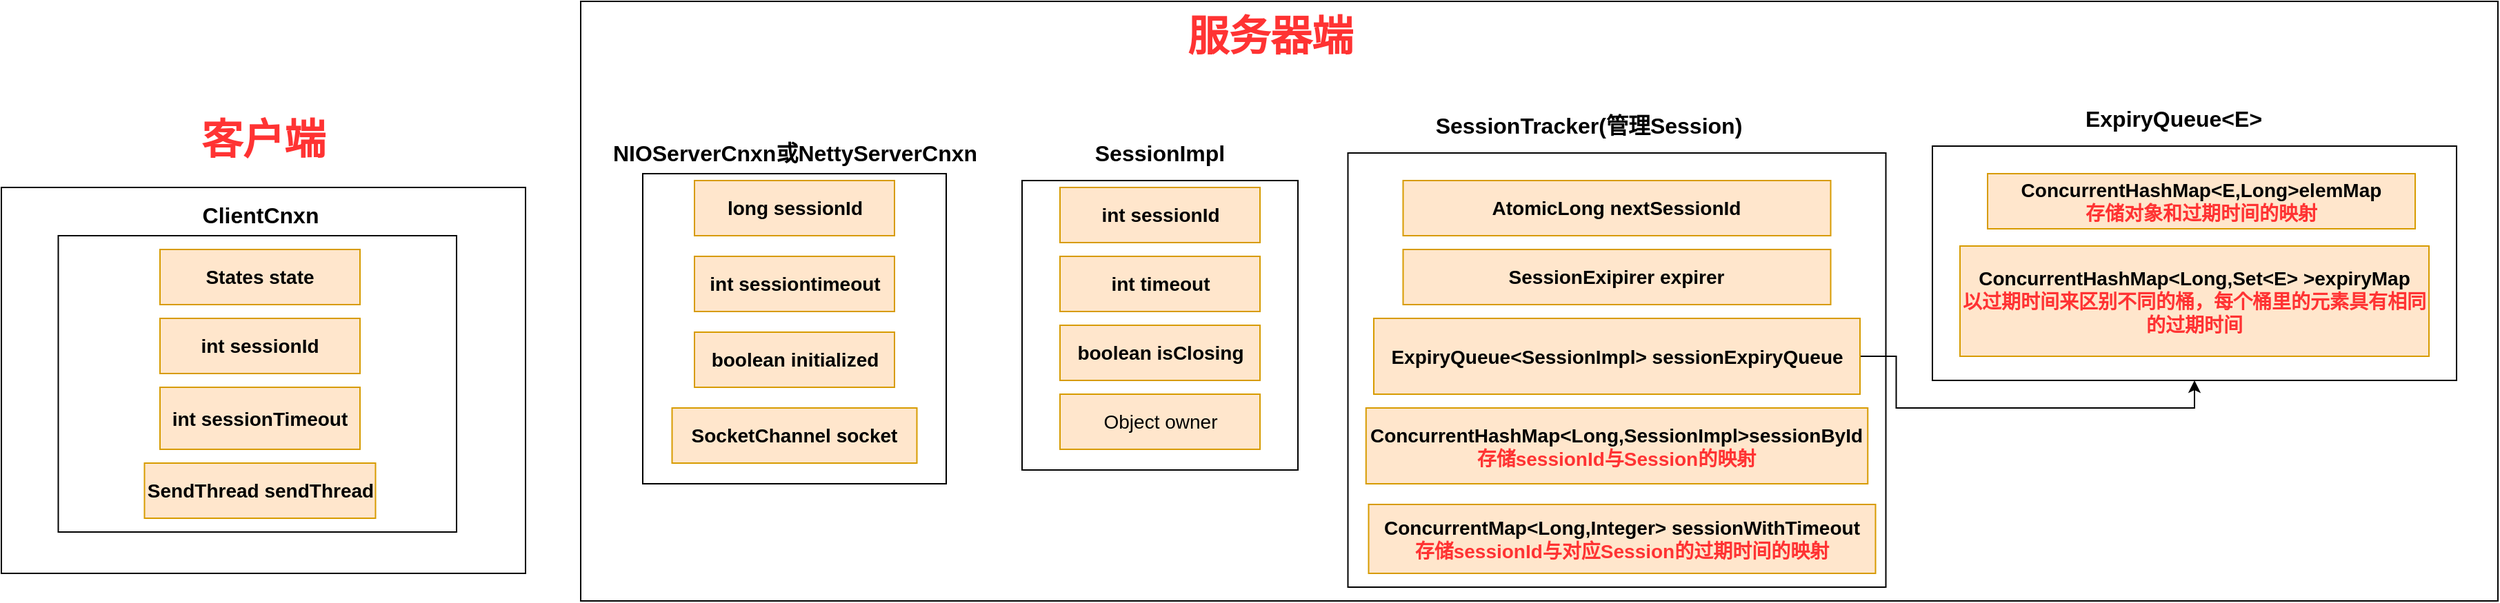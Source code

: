 <mxfile version="15.2.7" type="device"><diagram id="4CNtVQtGjU3kIwaTuORk" name="第 1 页"><mxGraphModel dx="1024" dy="592" grid="1" gridSize="10" guides="1" tooltips="1" connect="1" arrows="1" fold="1" page="1" pageScale="1" pageWidth="827" pageHeight="1169" math="0" shadow="0"><root><mxCell id="0"/><mxCell id="1" parent="0"/><mxCell id="d9m9h38kueKeGMnmYjhP-26" value="" style="rounded=0;whiteSpace=wrap;html=1;" parent="1" vertex="1"><mxGeometry x="120" y="290" width="380" height="280" as="geometry"/></mxCell><mxCell id="d9m9h38kueKeGMnmYjhP-23" value="" style="rounded=0;whiteSpace=wrap;html=1;" parent="1" vertex="1"><mxGeometry x="540" y="155" width="1390" height="435" as="geometry"/></mxCell><mxCell id="d9m9h38kueKeGMnmYjhP-1" value="" style="rounded=0;whiteSpace=wrap;html=1;" parent="1" vertex="1"><mxGeometry x="161.25" y="325" width="288.75" height="215" as="geometry"/></mxCell><mxCell id="d9m9h38kueKeGMnmYjhP-2" value="&lt;b&gt;&lt;font style=&quot;font-size: 14px&quot;&gt;States state&lt;/font&gt;&lt;/b&gt;" style="rounded=0;whiteSpace=wrap;html=1;fillColor=#ffe6cc;strokeColor=#d79b00;" parent="1" vertex="1"><mxGeometry x="235" y="335" width="145" height="40" as="geometry"/></mxCell><mxCell id="d9m9h38kueKeGMnmYjhP-3" value="&lt;b&gt;&lt;font style=&quot;font-size: 14px&quot;&gt;int sessionId&lt;/font&gt;&lt;/b&gt;" style="rounded=0;whiteSpace=wrap;html=1;fillColor=#ffe6cc;strokeColor=#d79b00;" parent="1" vertex="1"><mxGeometry x="235" y="385" width="145" height="40" as="geometry"/></mxCell><mxCell id="d9m9h38kueKeGMnmYjhP-4" value="&lt;b&gt;&lt;font style=&quot;font-size: 16px&quot;&gt;ClientCnxn&lt;/font&gt;&lt;/b&gt;" style="text;html=1;strokeColor=none;fillColor=none;align=center;verticalAlign=middle;whiteSpace=wrap;rounded=0;" parent="1" vertex="1"><mxGeometry x="287.5" y="300" width="40" height="20" as="geometry"/></mxCell><mxCell id="d9m9h38kueKeGMnmYjhP-5" value="&lt;b&gt;&lt;font style=&quot;font-size: 14px&quot;&gt;SendThread sendThread&lt;/font&gt;&lt;/b&gt;" style="rounded=0;whiteSpace=wrap;html=1;fillColor=#ffe6cc;strokeColor=#d79b00;" parent="1" vertex="1"><mxGeometry x="223.75" y="490" width="167.5" height="40" as="geometry"/></mxCell><mxCell id="d9m9h38kueKeGMnmYjhP-6" value="&lt;b&gt;&lt;font style=&quot;font-size: 14px&quot;&gt;int sessionTimeout&lt;/font&gt;&lt;/b&gt;" style="rounded=0;whiteSpace=wrap;html=1;fillColor=#ffe6cc;strokeColor=#d79b00;" parent="1" vertex="1"><mxGeometry x="235" y="435" width="145" height="45" as="geometry"/></mxCell><mxCell id="d9m9h38kueKeGMnmYjhP-7" value="" style="rounded=0;whiteSpace=wrap;html=1;" parent="1" vertex="1"><mxGeometry x="860" y="285" width="200" height="210" as="geometry"/></mxCell><mxCell id="d9m9h38kueKeGMnmYjhP-9" value="&lt;b&gt;&lt;font style=&quot;font-size: 16px&quot;&gt;SessionImpl&lt;/font&gt;&lt;/b&gt;" style="text;html=1;strokeColor=none;fillColor=none;align=center;verticalAlign=middle;whiteSpace=wrap;rounded=0;" parent="1" vertex="1"><mxGeometry x="940" y="255" width="40" height="20" as="geometry"/></mxCell><mxCell id="d9m9h38kueKeGMnmYjhP-10" value="&lt;font style=&quot;font-size: 14px&quot;&gt;&lt;b&gt;int timeout&lt;/b&gt;&lt;/font&gt;" style="rounded=0;whiteSpace=wrap;html=1;fillColor=#ffe6cc;strokeColor=#d79b00;" parent="1" vertex="1"><mxGeometry x="887.5" y="340" width="145" height="40" as="geometry"/></mxCell><mxCell id="d9m9h38kueKeGMnmYjhP-11" value="&lt;b&gt;&lt;font style=&quot;font-size: 14px&quot;&gt;int sessionId&lt;/font&gt;&lt;/b&gt;" style="rounded=0;whiteSpace=wrap;html=1;fillColor=#ffe6cc;strokeColor=#d79b00;" parent="1" vertex="1"><mxGeometry x="887.5" y="290" width="145" height="40" as="geometry"/></mxCell><mxCell id="d9m9h38kueKeGMnmYjhP-12" value="&lt;font style=&quot;font-size: 14px&quot;&gt;&lt;b&gt;boolean isClosing&lt;/b&gt;&lt;/font&gt;" style="rounded=0;whiteSpace=wrap;html=1;fillColor=#ffe6cc;strokeColor=#d79b00;" parent="1" vertex="1"><mxGeometry x="887.5" y="390" width="145" height="40" as="geometry"/></mxCell><mxCell id="d9m9h38kueKeGMnmYjhP-13" value="" style="rounded=0;whiteSpace=wrap;html=1;" parent="1" vertex="1"><mxGeometry x="1096.25" y="265" width="390" height="315" as="geometry"/></mxCell><mxCell id="d9m9h38kueKeGMnmYjhP-14" value="&lt;b&gt;&lt;font style=&quot;font-size: 16px&quot;&gt;SessionTracker(管理Session)&lt;/font&gt;&lt;/b&gt;" style="text;html=1;strokeColor=none;fillColor=none;align=center;verticalAlign=middle;whiteSpace=wrap;rounded=0;" parent="1" vertex="1"><mxGeometry x="1116.25" y="235" width="310" height="20" as="geometry"/></mxCell><mxCell id="d9m9h38kueKeGMnmYjhP-15" value="&lt;font style=&quot;font-size: 14px&quot;&gt;&lt;b&gt;AtomicLong nextSessionId&lt;/b&gt;&lt;/font&gt;" style="rounded=0;whiteSpace=wrap;html=1;fillColor=#ffe6cc;strokeColor=#d79b00;" parent="1" vertex="1"><mxGeometry x="1136.25" y="285" width="310" height="40" as="geometry"/></mxCell><mxCell id="DpdqtIkZGFrUywZDc1zn-13" style="edgeStyle=orthogonalEdgeStyle;rounded=0;orthogonalLoop=1;jettySize=auto;html=1;exitX=1;exitY=0.5;exitDx=0;exitDy=0;entryX=0.5;entryY=1;entryDx=0;entryDy=0;" parent="1" source="d9m9h38kueKeGMnmYjhP-17" target="DpdqtIkZGFrUywZDc1zn-9" edge="1"><mxGeometry relative="1" as="geometry"/></mxCell><mxCell id="d9m9h38kueKeGMnmYjhP-17" value="&lt;b&gt;&lt;font style=&quot;font-size: 14px&quot;&gt;ExpiryQueue&amp;lt;SessionImpl&amp;gt; sessionExpiryQueue&lt;/font&gt;&lt;/b&gt;" style="rounded=0;whiteSpace=wrap;html=1;fillColor=#ffe6cc;strokeColor=#d79b00;" parent="1" vertex="1"><mxGeometry x="1115" y="385" width="352.5" height="55" as="geometry"/></mxCell><mxCell id="d9m9h38kueKeGMnmYjhP-19" value="&lt;b style=&quot;font-size: 14px&quot;&gt;ConcurrentHashMap&amp;lt;Long,SessionImpl&amp;gt;sessionById&lt;br&gt;&lt;font color=&quot;#ff3333&quot; style=&quot;font-size: 14px&quot;&gt;存储sessionId与Session的映射&lt;/font&gt;&lt;/b&gt;" style="rounded=0;whiteSpace=wrap;html=1;fillColor=#ffe6cc;strokeColor=#d79b00;" parent="1" vertex="1"><mxGeometry x="1109.38" y="450" width="363.75" height="55" as="geometry"/></mxCell><mxCell id="d9m9h38kueKeGMnmYjhP-20" value="&lt;b style=&quot;font-size: 14px&quot;&gt;ConcurrentMap&amp;lt;Long,Integer&amp;gt; sessionWithTimeout&lt;br&gt;&lt;font color=&quot;#ff3333&quot; style=&quot;font-size: 14px&quot;&gt;存储sessionId与对应Session的过期时间的映射&lt;/font&gt;&lt;/b&gt;" style="rounded=0;whiteSpace=wrap;html=1;fillColor=#ffe6cc;strokeColor=#d79b00;" parent="1" vertex="1"><mxGeometry x="1111.25" y="520" width="367.5" height="50" as="geometry"/></mxCell><mxCell id="d9m9h38kueKeGMnmYjhP-24" value="&lt;b&gt;&lt;font style=&quot;font-size: 30px&quot; color=&quot;#ff3333&quot;&gt;服务器端&lt;/font&gt;&lt;/b&gt;" style="text;html=1;strokeColor=none;fillColor=none;align=center;verticalAlign=middle;whiteSpace=wrap;rounded=0;" parent="1" vertex="1"><mxGeometry x="950" y="170" width="180" height="20" as="geometry"/></mxCell><mxCell id="d9m9h38kueKeGMnmYjhP-25" value="&lt;b&gt;&lt;font style=&quot;font-size: 30px&quot; color=&quot;#ff3333&quot;&gt;客户端&lt;/font&gt;&lt;/b&gt;" style="text;html=1;strokeColor=none;fillColor=none;align=center;verticalAlign=middle;whiteSpace=wrap;rounded=0;" parent="1" vertex="1"><mxGeometry x="220" y="245" width="180" height="20" as="geometry"/></mxCell><mxCell id="maTSuHdKfr-mcwb2q4in-2" value="&lt;b&gt;&lt;font style=&quot;font-size: 14px&quot;&gt;SessionExipirer expirer&lt;/font&gt;&lt;/b&gt;" style="rounded=0;whiteSpace=wrap;html=1;fillColor=#ffe6cc;strokeColor=#d79b00;" parent="1" vertex="1"><mxGeometry x="1136.25" y="335" width="310" height="40" as="geometry"/></mxCell><mxCell id="maTSuHdKfr-mcwb2q4in-3" value="&lt;font style=&quot;font-size: 14px&quot;&gt;Object owner&lt;/font&gt;" style="rounded=0;whiteSpace=wrap;html=1;fillColor=#ffe6cc;strokeColor=#d79b00;" parent="1" vertex="1"><mxGeometry x="887.5" y="440" width="145" height="40" as="geometry"/></mxCell><mxCell id="ojch36o25wBbwzfgVQNb-1" value="" style="rounded=0;whiteSpace=wrap;html=1;" parent="1" vertex="1"><mxGeometry x="585" y="280" width="220" height="225" as="geometry"/></mxCell><mxCell id="ojch36o25wBbwzfgVQNb-2" value="&lt;b&gt;&lt;font style=&quot;font-size: 16px&quot;&gt;NIOServerCnxn或NettyServerCnxn&lt;/font&gt;&lt;/b&gt;" style="text;html=1;strokeColor=none;fillColor=none;align=center;verticalAlign=middle;whiteSpace=wrap;rounded=0;" parent="1" vertex="1"><mxGeometry x="547.5" y="255" width="295" height="20" as="geometry"/></mxCell><mxCell id="ojch36o25wBbwzfgVQNb-3" value="&lt;b&gt;&lt;font style=&quot;font-size: 14px&quot;&gt;long sessionId&lt;/font&gt;&lt;/b&gt;" style="rounded=0;whiteSpace=wrap;html=1;fillColor=#ffe6cc;strokeColor=#d79b00;" parent="1" vertex="1"><mxGeometry x="622.5" y="285" width="145" height="40" as="geometry"/></mxCell><mxCell id="ojch36o25wBbwzfgVQNb-4" value="&lt;b&gt;&lt;font style=&quot;font-size: 14px&quot;&gt;int sessiontimeout&lt;/font&gt;&lt;/b&gt;" style="rounded=0;whiteSpace=wrap;html=1;fillColor=#ffe6cc;strokeColor=#d79b00;" parent="1" vertex="1"><mxGeometry x="622.5" y="340" width="145" height="40" as="geometry"/></mxCell><mxCell id="ojch36o25wBbwzfgVQNb-5" value="&lt;b&gt;&lt;font style=&quot;font-size: 14px&quot;&gt;SocketChannel socket&lt;/font&gt;&lt;/b&gt;" style="rounded=0;whiteSpace=wrap;html=1;fillColor=#ffe6cc;strokeColor=#d79b00;" parent="1" vertex="1"><mxGeometry x="606.25" y="450" width="177.5" height="40" as="geometry"/></mxCell><mxCell id="O0TdyS5OSIXJfkmfGVeA-2" value="&lt;b&gt;&lt;font style=&quot;font-size: 14px&quot;&gt;boolean initialized&lt;/font&gt;&lt;/b&gt;" style="rounded=0;whiteSpace=wrap;html=1;fillColor=#ffe6cc;strokeColor=#d79b00;" parent="1" vertex="1"><mxGeometry x="622.5" y="395" width="145" height="40" as="geometry"/></mxCell><mxCell id="DpdqtIkZGFrUywZDc1zn-9" value="" style="rounded=0;whiteSpace=wrap;html=1;" parent="1" vertex="1"><mxGeometry x="1520" y="260" width="380" height="170" as="geometry"/></mxCell><mxCell id="DpdqtIkZGFrUywZDc1zn-10" value="&lt;b&gt;&lt;font style=&quot;font-size: 16px&quot;&gt;ExpiryQueue&amp;lt;E&amp;gt;&lt;/font&gt;&lt;/b&gt;" style="text;html=1;strokeColor=none;fillColor=none;align=center;verticalAlign=middle;whiteSpace=wrap;rounded=0;" parent="1" vertex="1"><mxGeometry x="1540" y="230" width="310" height="20" as="geometry"/></mxCell><mxCell id="DpdqtIkZGFrUywZDc1zn-11" value="&lt;font style=&quot;font-size: 14px&quot;&gt;&lt;b&gt;ConcurrentHashMap&amp;lt;E,Long&amp;gt;elemMap&lt;br&gt;&lt;font color=&quot;#ff3333&quot;&gt;存储对象和过期时间的映射&lt;/font&gt;&lt;br&gt;&lt;/b&gt;&lt;/font&gt;" style="rounded=0;whiteSpace=wrap;html=1;fillColor=#ffe6cc;strokeColor=#d79b00;" parent="1" vertex="1"><mxGeometry x="1560" y="280" width="310" height="40" as="geometry"/></mxCell><mxCell id="DpdqtIkZGFrUywZDc1zn-12" value="&lt;b&gt;&lt;font style=&quot;font-size: 14px&quot;&gt;ConcurrentHashMap&amp;lt;Long,Set&amp;lt;E&amp;gt; &amp;gt;expiryMap&lt;br&gt;&lt;font color=&quot;#ff3333&quot;&gt;以过期时间来区别不同的桶，每个桶里的元素具有相同的过期时间&lt;/font&gt;&lt;br&gt;&lt;/font&gt;&lt;/b&gt;" style="rounded=0;whiteSpace=wrap;html=1;fillColor=#ffe6cc;strokeColor=#d79b00;" parent="1" vertex="1"><mxGeometry x="1540" y="332.5" width="340" height="80" as="geometry"/></mxCell></root></mxGraphModel></diagram></mxfile>